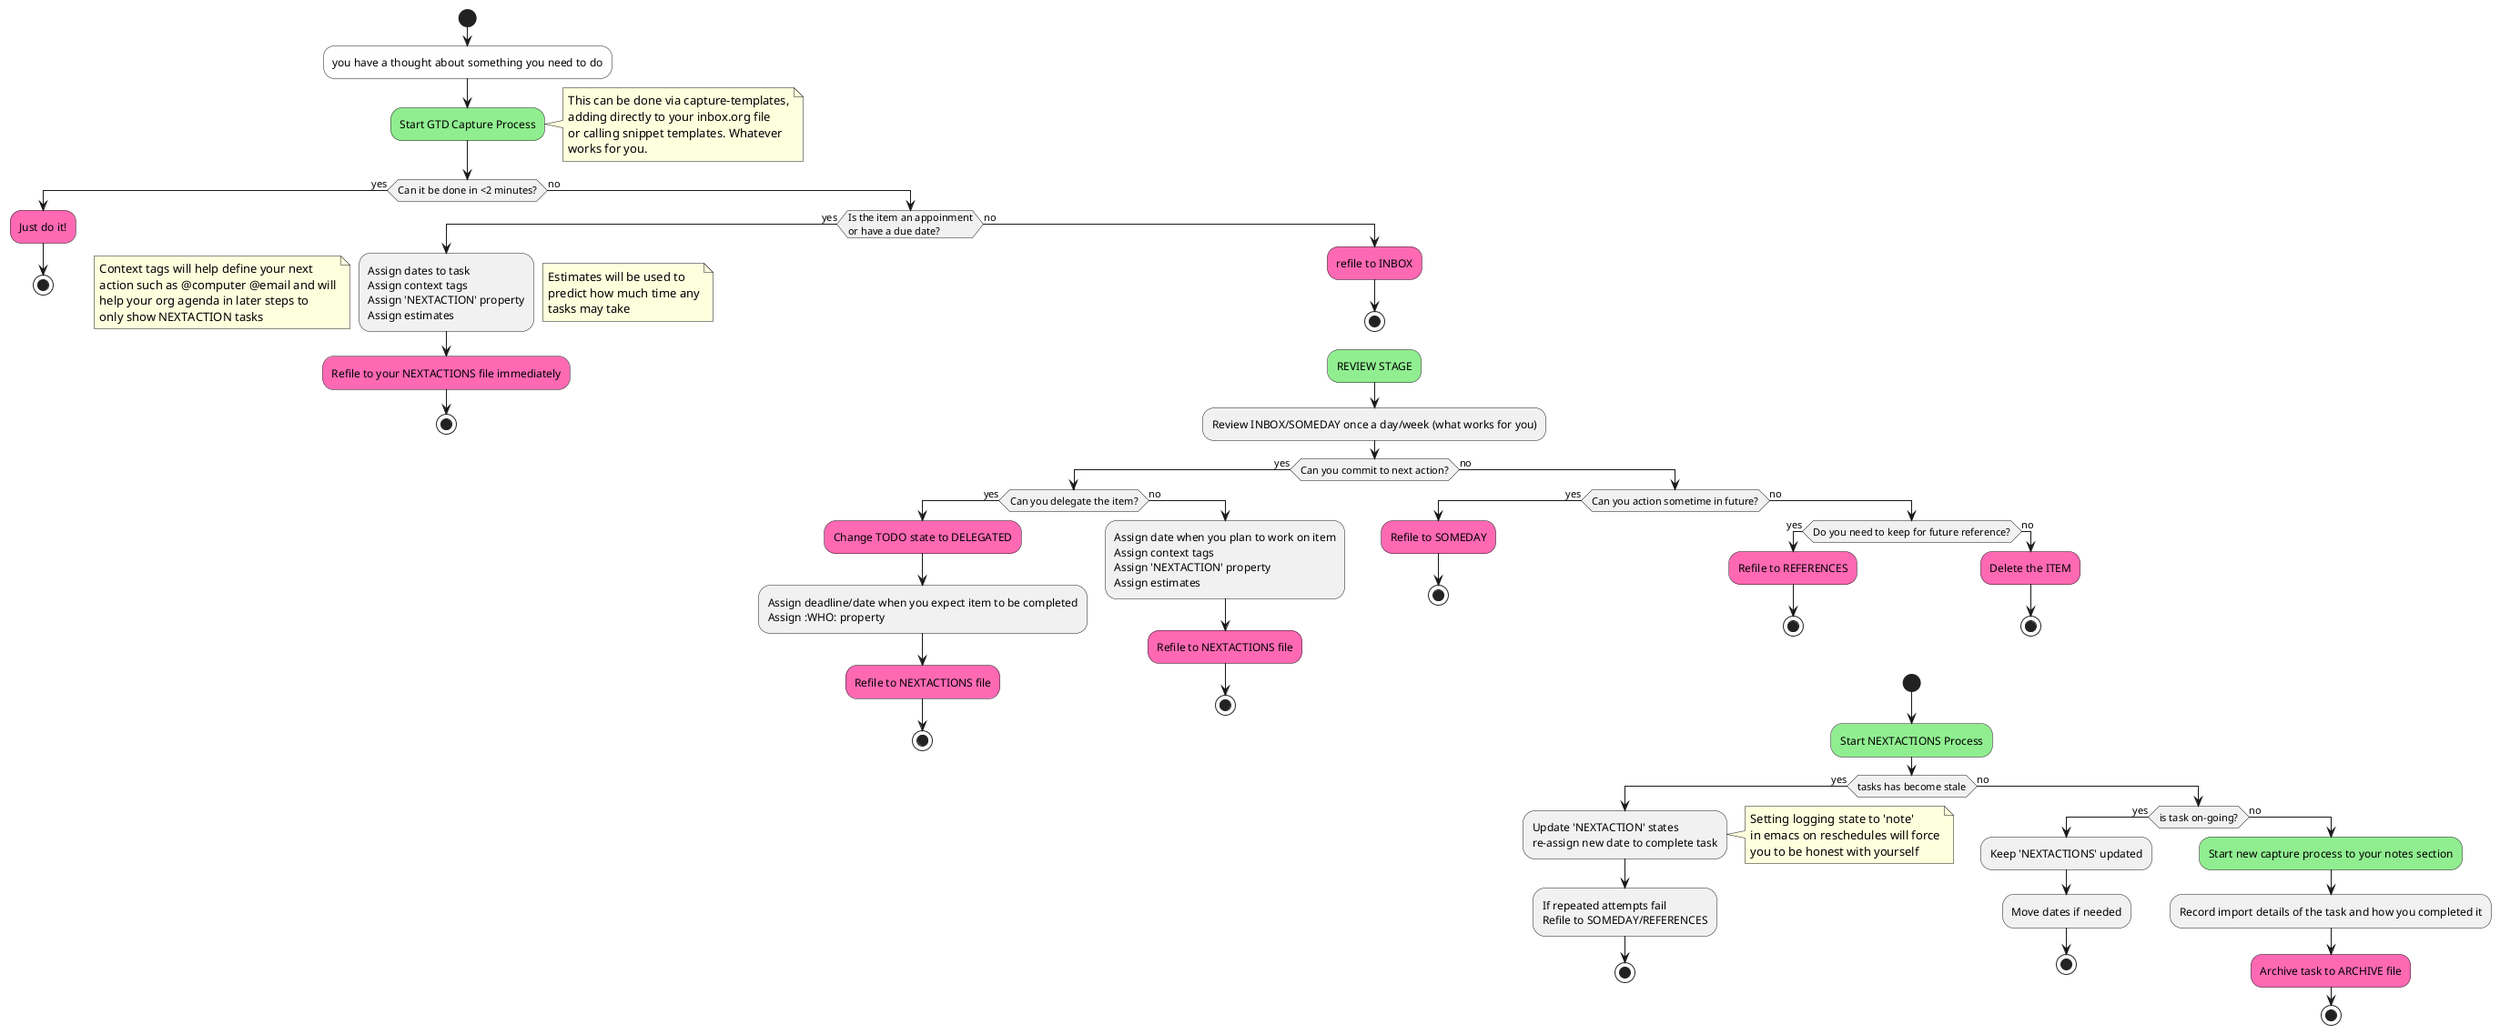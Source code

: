 @startuml GTD-Diagram
start
#white:you have a thought about something you need to do;
#lightgreen:Start GTD Capture Process;
note right
This can be done via capture-templates,
adding directly to your inbox.org file
or calling snippet templates. Whatever
works for you.
end note
if (Can it be done in <2 minutes?) then (yes)
#hotpink:Just do it!;
stop
else (no)
if (Is the item an appoinment\nor have a due date?) then (yes)
:Assign dates to task\nAssign context tags\nAssign 'NEXTACTION' property\nAssign estimates;
note right
Estimates will be used to
predict how much time any
tasks may take
end note
note left
Context tags will help define your next
action such as @computer @email and will
help your org agenda in later steps to
only show NEXTACTION tasks
end note
#hotpink:Refile to your NEXTACTIONS file immediately;
stop
else (no)
#hotpink:refile to INBOX;
stop

#lightgreen:REVIEW STAGE;
:Review INBOX/SOMEDAY once a day/week (what works for you);
if (Can you commit to next action?) then (yes)
if (Can you delegate the item?) then (yes)
#hotpink:Change TODO state to DELEGATED;
:Assign deadline/date when you expect item to be completed\nAssign :WHO: property;
#hotpink:Refile to NEXTACTIONS file;
stop
else (no)
:Assign date when you plan to work on item\nAssign context tags\nAssign 'NEXTACTION' property\nAssign estimates;
#hotpink:Refile to NEXTACTIONS file;
stop
endif
else (no)
if (Can you action sometime in future?) then (yes)
#hotpink:Refile to SOMEDAY;
stop
else (no)
if (Do you need to keep for future reference?) then (yes)
#hotpink:Refile to REFERENCES;
stop
else (no)
#hotpink:Delete the ITEM;
stop
endif

start
#lightgreen:Start NEXTACTIONS Process;
if (tasks has become stale) then (yes)
:Update 'NEXTACTION' states
re-assign new date to complete task;
note right
Setting logging state to 'note'
in emacs on reschedules will force
you to be honest with yourself
end note
:If repeated attempts fail
Refile to SOMEDAY/REFERENCES;
stop
else (no)
if (is task on-going?) then (yes)
:Keep 'NEXTACTIONS' updated;
:Move dates if needed;
stop
else (no)
#lightgreen:Start new capture process to your notes section;
:Record import details of the task and how you completed it;
#hotpink:Archive task to ARCHIVE file;
stop

@enduml